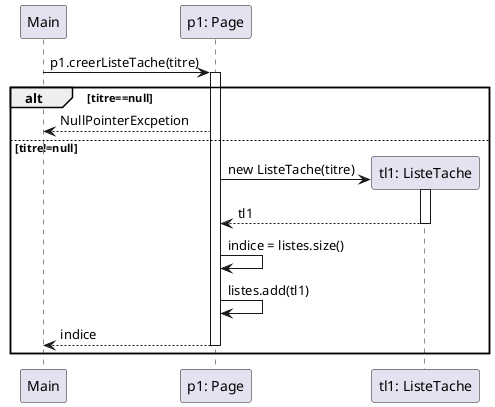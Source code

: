 @startuml

Main -> "p1: Page": p1.creerListeTache(titre)
activate "p1: Page"

alt titre==null
    "p1: Page" --> Main: NullPointerExcpetion
else titre!=null
    "p1: Page" -> "tl1: ListeTache" **: new ListeTache(titre)
    activate "tl1: ListeTache"
    "tl1: ListeTache" --> "p1: Page": tl1
    deactivate "tl1: ListeTache"

    "p1: Page" -> "p1: Page": indice = listes.size()
    "p1: Page" -> "p1: Page": listes.add(tl1)

    "p1: Page" --> Main: indice
deactivate "p1: Page"
end

@enduml